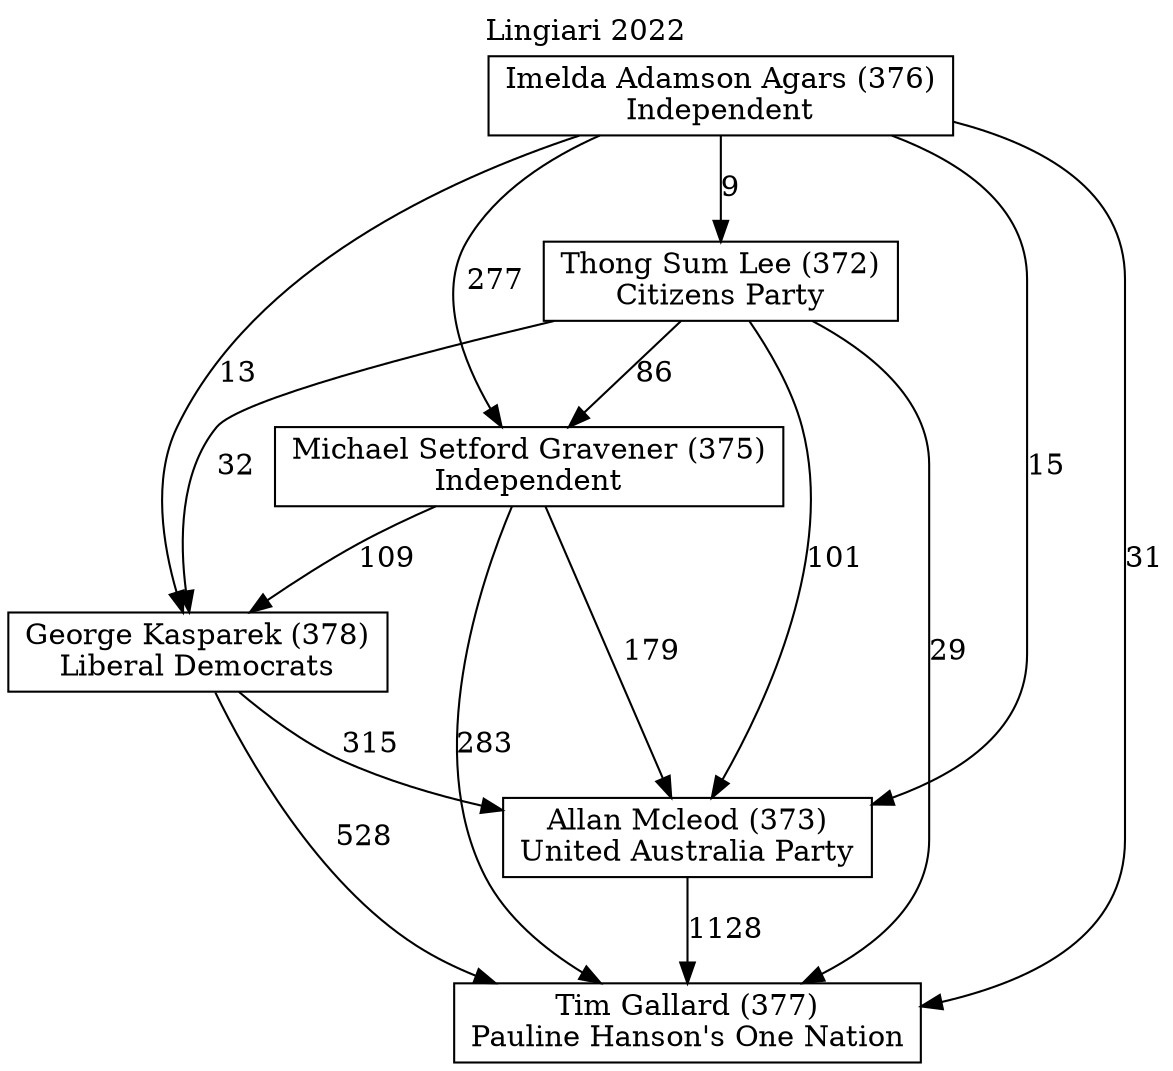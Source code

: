 // House preference flow
digraph "Tim Gallard (377)_Lingiari_2022" {
	graph [label="Lingiari 2022" labelloc=t mclimit=10]
	node [shape=box]
	"Thong Sum Lee (372)" [label="Thong Sum Lee (372)
Citizens Party"]
	"George Kasparek (378)" [label="George Kasparek (378)
Liberal Democrats"]
	"Tim Gallard (377)" [label="Tim Gallard (377)
Pauline Hanson's One Nation"]
	"Michael Setford Gravener (375)" [label="Michael Setford Gravener (375)
Independent"]
	"Allan Mcleod (373)" [label="Allan Mcleod (373)
United Australia Party"]
	"Imelda Adamson Agars (376)" [label="Imelda Adamson Agars (376)
Independent"]
	"Thong Sum Lee (372)" -> "Allan Mcleod (373)" [label=101]
	"George Kasparek (378)" -> "Allan Mcleod (373)" [label=315]
	"Imelda Adamson Agars (376)" -> "George Kasparek (378)" [label=13]
	"Imelda Adamson Agars (376)" -> "Tim Gallard (377)" [label=31]
	"George Kasparek (378)" -> "Tim Gallard (377)" [label=528]
	"Thong Sum Lee (372)" -> "Tim Gallard (377)" [label=29]
	"Thong Sum Lee (372)" -> "George Kasparek (378)" [label=32]
	"Michael Setford Gravener (375)" -> "George Kasparek (378)" [label=109]
	"Thong Sum Lee (372)" -> "Michael Setford Gravener (375)" [label=86]
	"Michael Setford Gravener (375)" -> "Allan Mcleod (373)" [label=179]
	"Imelda Adamson Agars (376)" -> "Thong Sum Lee (372)" [label=9]
	"Michael Setford Gravener (375)" -> "Tim Gallard (377)" [label=283]
	"Imelda Adamson Agars (376)" -> "Allan Mcleod (373)" [label=15]
	"Imelda Adamson Agars (376)" -> "Michael Setford Gravener (375)" [label=277]
	"Allan Mcleod (373)" -> "Tim Gallard (377)" [label=1128]
}
